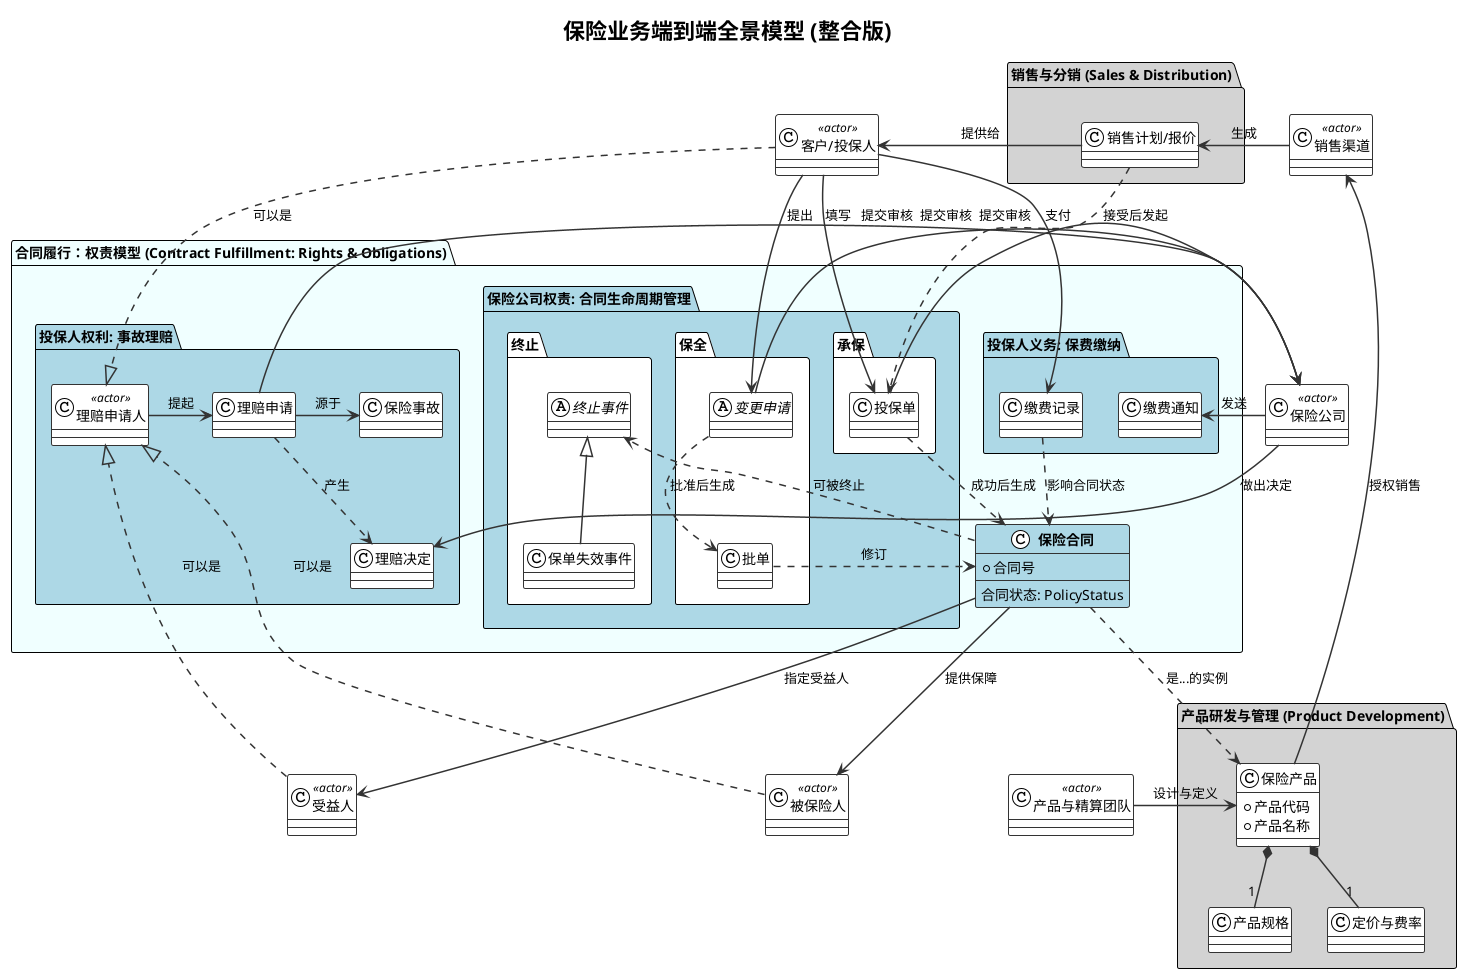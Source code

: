 @startuml
!theme plain
title "保险业务端到端全景模型 (整合版)"

' --- Global Styling ---
skinparam actorStyle awesome
skinparam package {
  borderColor #000000
  borderThickness 1
}
skinparam arrow {
  thickness 1.5
}
skinparam class {
  backgroundColor #White
  borderColor #333333
  arrowColor #333333
}
skinparam abstract {
  backgroundColor #FFFACD
}

' =========================================
' 0. 全局参与者 (Global Actors)
' =========================================
class "产品与精算团队" as ProductTeam <<actor>>
class "销售渠道" as SalesChannel <<actor>>
class "客户/投保人" as Policyholder <<actor>>
class "被保险人" as Insured <<actor>>
class "受益人" as Beneficiary <<actor>>
class "保险公司" as Insurer <<actor>>


' =========================================
' 1. 售前阶段：产品研发与销售
' =========================================
package "产品研发与管理 (Product Development)" #LightGrey {
  class "保险产品" as Product {
    + 产品代码
    + 产品名称
  }
  class "产品规格" as ProductSpec
  class "定价与费率" as Pricing
  ProductTeam -> Product : "设计与定义"
  Product *-- "1" ProductSpec
  Product *-- "1" Pricing
}

package "销售与分销 (Sales & Distribution)" #LightGrey {
  class "销售计划/报价" as Proposal
  SalesChannel -> Proposal : "生成"
  Proposal -> Policyholder : "提供给"
}


' =========================================
' 2. 售后阶段：合同履行 (权责模型)
' =========================================
package "合同履行：权责模型 (Contract Fulfillment: Rights & Obligations)" #Azure {

    ' --- 核心契约 ---
    class "<b>保险合同</b>" as Contract #LightBlue {
      + 合同号
      --
      合同状态: PolicyStatus
      ' (e.g., 有效, 宽限期, 失效)
    }
    Contract --> Insured : "提供保障"
    Contract --> Beneficiary : "指定受益人"

    ' --- 内部权责划分 ---
    package "保险公司权责: 合同生命周期管理" #LightBlue {
        package "承保" {
            class Application as "投保单"
        }
        package "保全" {
            abstract class ChangeRequest as "变更申请"
            class Endorsement as "批单"
        }
        package "终止" {
            abstract class TerminationEvent as "终止事件"
            class LapseEvent as "保单失效事件" extends TerminationEvent
        }
    }

    package "投保人义务: 保费缴纳" #LightBlue {
        class PremiumNotice as "缴费通知"
        class PaymentRecord as "缴费记录"
    }

    package "投保人权利: 事故理赔" #LightBlue {
        class Claimant as "理赔申请人" <<actor>>
        class Claim as "理赔申请"
        class InsuredEvent as "保险事故"
        class ClaimDecision as "理赔决定"
    }
}


' =========================================
' 3. 全局交互关系 (Global Interactions & Flow)
' =========================================
' --- 售前到售后的转化 ---
Product -> SalesChannel : "授权销售"
Proposal ..> Application : "接受后发起"
Application ..> Contract : "成功后生成"
Contract ..> Product : "是...的实例"

' --- 合同履行内部交互 ---
' 管理流程
Policyholder -> Application : "填写"
Application -> Insurer : "提交审核"
Policyholder -> ChangeRequest : "提出"
ChangeRequest -> Insurer : "提交审核"
ChangeRequest ..> Endorsement : "批准后生成"
Endorsement ..> Contract : "修订"
Contract ..> TerminationEvent : "可被终止"

' 义务流程
Insurer -> PremiumNotice : "发送"
Policyholder -> PaymentRecord : "支付"
PaymentRecord ..> Contract : "影响合同状态"

' 权利流程
Policyholder ..|> Claimant : "可以是"
Insured ..|> Claimant : "可以是"
Beneficiary ..|> Claimant : "可以是"
Claimant -> Claim : "提起"
Claim -> InsuredEvent : "源于"
Claim -> Insurer : "提交审核"
Insurer -> ClaimDecision : "做出决定"
Claim ..> ClaimDecision : "产生"
